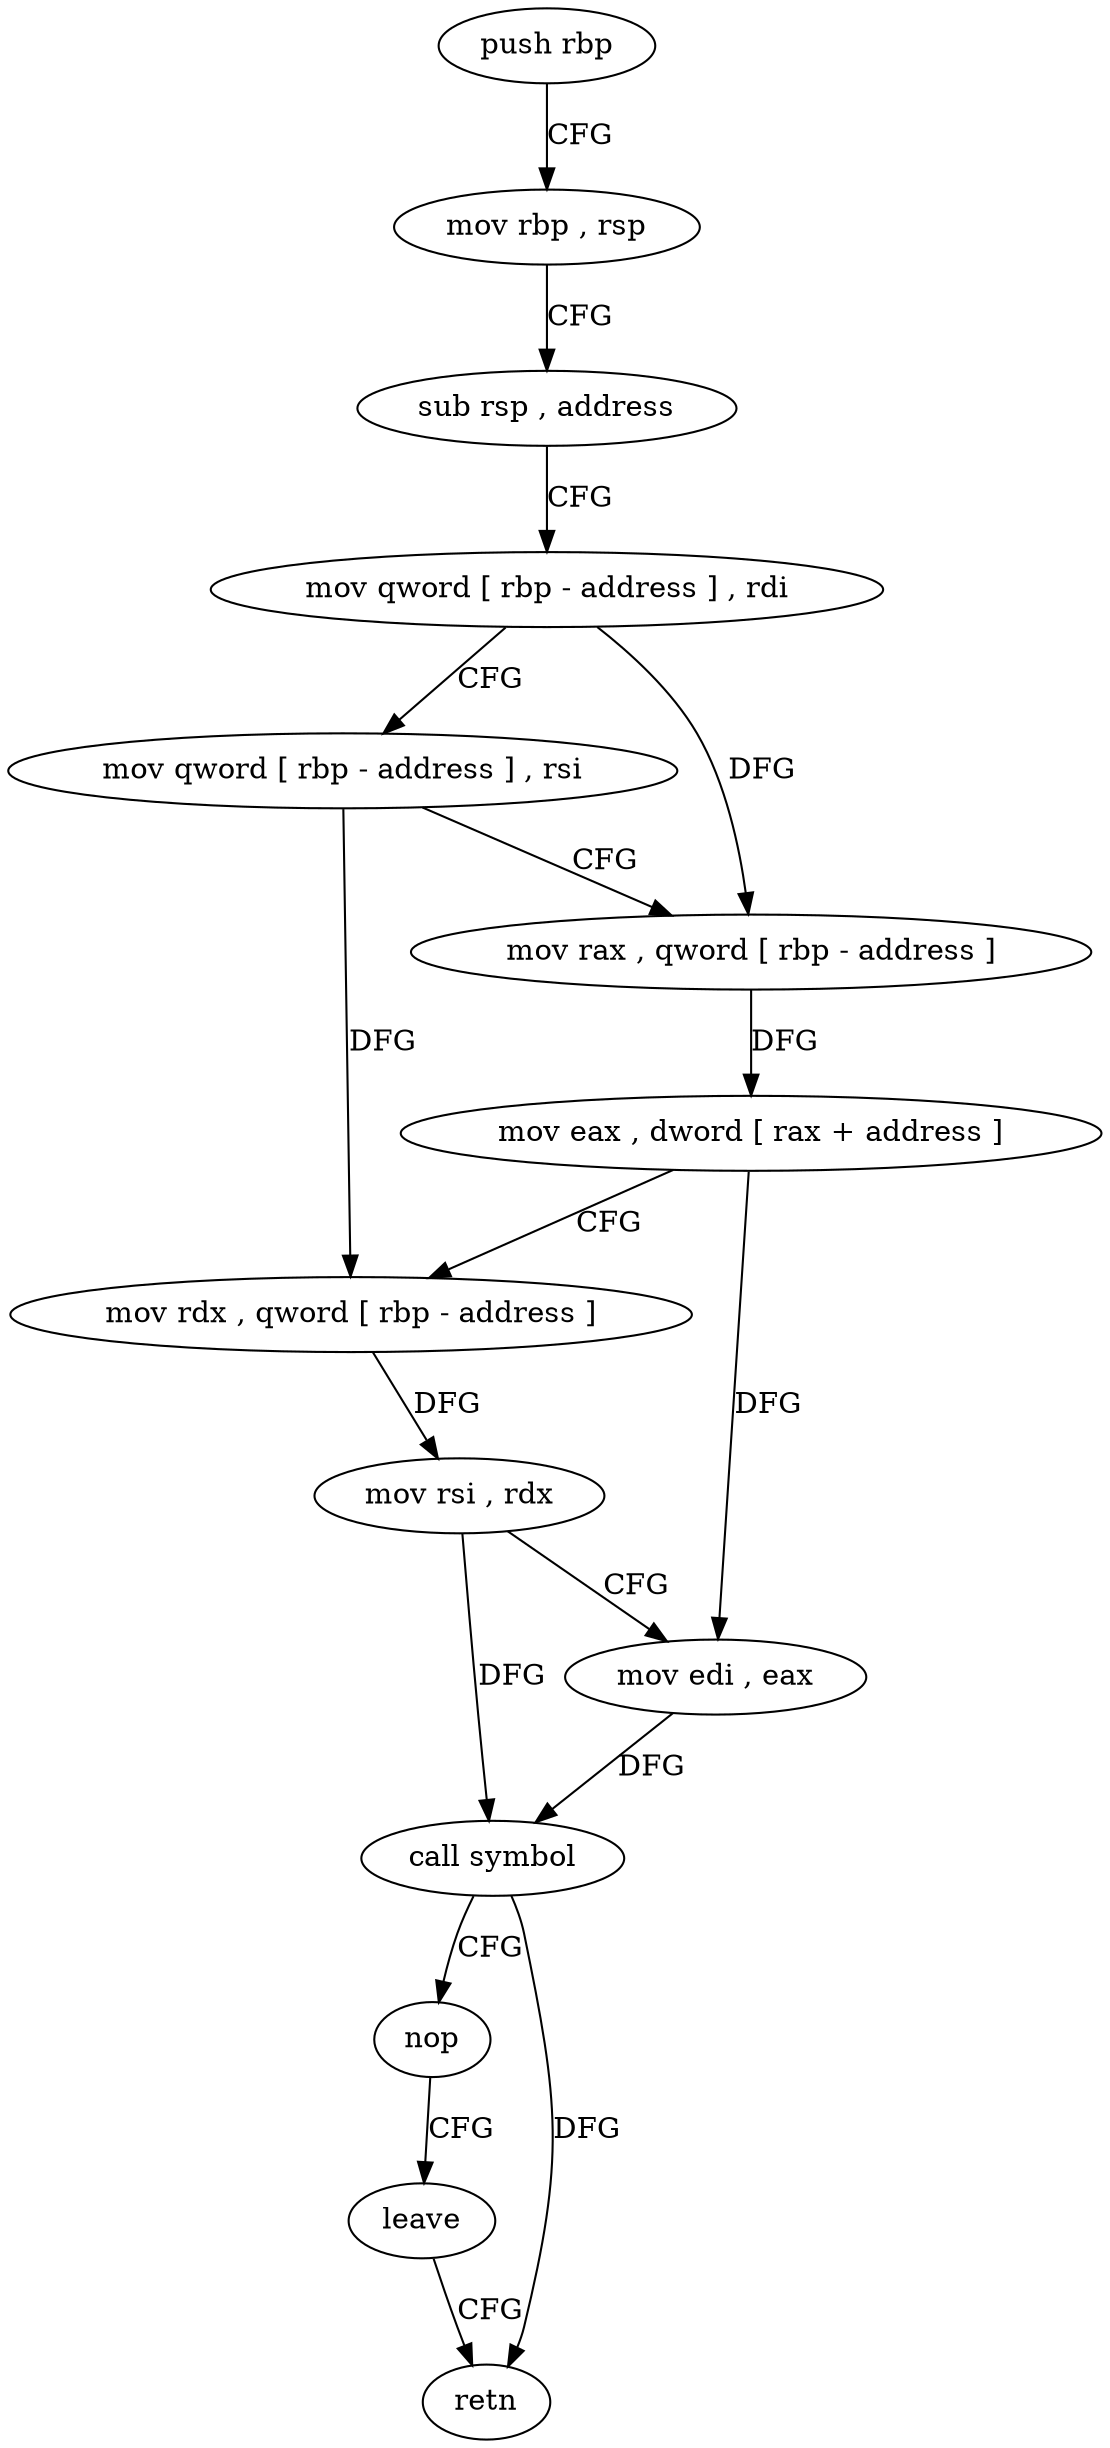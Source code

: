 digraph "func" {
"4292318" [label = "push rbp" ]
"4292319" [label = "mov rbp , rsp" ]
"4292322" [label = "sub rsp , address" ]
"4292326" [label = "mov qword [ rbp - address ] , rdi" ]
"4292330" [label = "mov qword [ rbp - address ] , rsi" ]
"4292334" [label = "mov rax , qword [ rbp - address ]" ]
"4292338" [label = "mov eax , dword [ rax + address ]" ]
"4292341" [label = "mov rdx , qword [ rbp - address ]" ]
"4292345" [label = "mov rsi , rdx" ]
"4292348" [label = "mov edi , eax" ]
"4292350" [label = "call symbol" ]
"4292355" [label = "nop" ]
"4292356" [label = "leave" ]
"4292357" [label = "retn" ]
"4292318" -> "4292319" [ label = "CFG" ]
"4292319" -> "4292322" [ label = "CFG" ]
"4292322" -> "4292326" [ label = "CFG" ]
"4292326" -> "4292330" [ label = "CFG" ]
"4292326" -> "4292334" [ label = "DFG" ]
"4292330" -> "4292334" [ label = "CFG" ]
"4292330" -> "4292341" [ label = "DFG" ]
"4292334" -> "4292338" [ label = "DFG" ]
"4292338" -> "4292341" [ label = "CFG" ]
"4292338" -> "4292348" [ label = "DFG" ]
"4292341" -> "4292345" [ label = "DFG" ]
"4292345" -> "4292348" [ label = "CFG" ]
"4292345" -> "4292350" [ label = "DFG" ]
"4292348" -> "4292350" [ label = "DFG" ]
"4292350" -> "4292355" [ label = "CFG" ]
"4292350" -> "4292357" [ label = "DFG" ]
"4292355" -> "4292356" [ label = "CFG" ]
"4292356" -> "4292357" [ label = "CFG" ]
}
